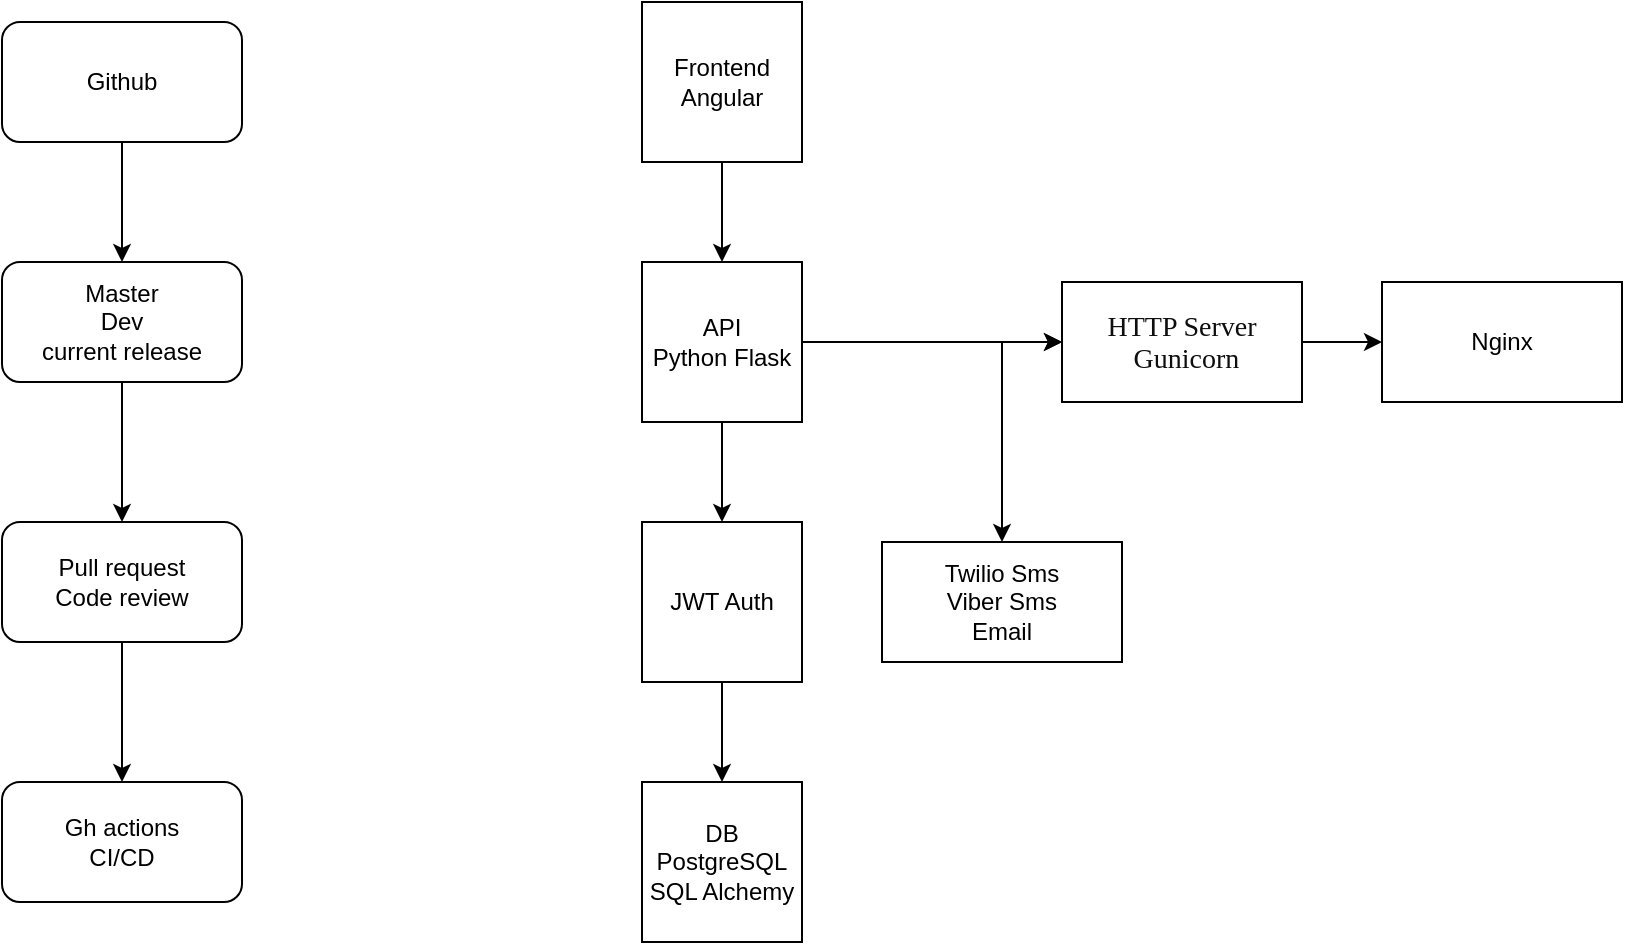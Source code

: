 <mxfile version="24.7.16" pages="2">
  <diagram name="Architecture" id="Y6Tyck1lAzMPh7k5vMig">
    <mxGraphModel dx="1242" dy="759" grid="1" gridSize="10" guides="1" tooltips="1" connect="1" arrows="1" fold="1" page="1" pageScale="1" pageWidth="827" pageHeight="1169" math="0" shadow="0">
      <root>
        <mxCell id="0" />
        <mxCell id="1" parent="0" />
        <mxCell id="Os6W5OBbQHfB_7nqvU-a-5" value="" style="edgeStyle=orthogonalEdgeStyle;rounded=0;orthogonalLoop=1;jettySize=auto;html=1;entryX=0.5;entryY=0;entryDx=0;entryDy=0;" edge="1" parent="1" source="Os6W5OBbQHfB_7nqvU-a-1" target="Os6W5OBbQHfB_7nqvU-a-2">
          <mxGeometry relative="1" as="geometry">
            <mxPoint x="420" y="160" as="targetPoint" />
          </mxGeometry>
        </mxCell>
        <mxCell id="Os6W5OBbQHfB_7nqvU-a-1" value="Frontend Angular" style="whiteSpace=wrap;html=1;aspect=fixed;" vertex="1" parent="1">
          <mxGeometry x="380" y="30" width="80" height="80" as="geometry" />
        </mxCell>
        <mxCell id="Os6W5OBbQHfB_7nqvU-a-7" style="edgeStyle=orthogonalEdgeStyle;rounded=0;orthogonalLoop=1;jettySize=auto;html=1;entryX=0.5;entryY=0;entryDx=0;entryDy=0;" edge="1" parent="1" source="Os6W5OBbQHfB_7nqvU-a-2" target="Os6W5OBbQHfB_7nqvU-a-6">
          <mxGeometry relative="1" as="geometry" />
        </mxCell>
        <mxCell id="Os6W5OBbQHfB_7nqvU-a-9" value="" style="edgeStyle=orthogonalEdgeStyle;rounded=0;orthogonalLoop=1;jettySize=auto;html=1;" edge="1" parent="1" source="Os6W5OBbQHfB_7nqvU-a-2" target="Os6W5OBbQHfB_7nqvU-a-8">
          <mxGeometry relative="1" as="geometry" />
        </mxCell>
        <mxCell id="egJQqBtmvQrggVCY3UHu-1" value="" style="edgeStyle=orthogonalEdgeStyle;rounded=0;orthogonalLoop=1;jettySize=auto;html=1;" edge="1" parent="1" source="Os6W5OBbQHfB_7nqvU-a-2" target="Os6W5OBbQHfB_7nqvU-a-8">
          <mxGeometry relative="1" as="geometry" />
        </mxCell>
        <mxCell id="egJQqBtmvQrggVCY3UHu-3" value="" style="edgeStyle=orthogonalEdgeStyle;rounded=0;orthogonalLoop=1;jettySize=auto;html=1;" edge="1" parent="1" source="Os6W5OBbQHfB_7nqvU-a-2" target="egJQqBtmvQrggVCY3UHu-2">
          <mxGeometry relative="1" as="geometry" />
        </mxCell>
        <mxCell id="Os6W5OBbQHfB_7nqvU-a-2" value="API&lt;br&gt;Python Flask" style="whiteSpace=wrap;html=1;aspect=fixed;" vertex="1" parent="1">
          <mxGeometry x="380" y="160" width="80" height="80" as="geometry" />
        </mxCell>
        <mxCell id="Os6W5OBbQHfB_7nqvU-a-3" value="DB&lt;div&gt;PostgreSQL&lt;br&gt;SQL Alchemy&lt;/div&gt;" style="whiteSpace=wrap;html=1;aspect=fixed;" vertex="1" parent="1">
          <mxGeometry x="380" y="420" width="80" height="80" as="geometry" />
        </mxCell>
        <mxCell id="Os6W5OBbQHfB_7nqvU-a-10" style="edgeStyle=orthogonalEdgeStyle;rounded=0;orthogonalLoop=1;jettySize=auto;html=1;" edge="1" parent="1" source="Os6W5OBbQHfB_7nqvU-a-6" target="Os6W5OBbQHfB_7nqvU-a-3">
          <mxGeometry relative="1" as="geometry" />
        </mxCell>
        <mxCell id="Os6W5OBbQHfB_7nqvU-a-6" value="JWT Auth" style="whiteSpace=wrap;html=1;aspect=fixed;" vertex="1" parent="1">
          <mxGeometry x="380" y="290" width="80" height="80" as="geometry" />
        </mxCell>
        <mxCell id="Os6W5OBbQHfB_7nqvU-a-12" value="" style="edgeStyle=orthogonalEdgeStyle;rounded=0;orthogonalLoop=1;jettySize=auto;html=1;" edge="1" parent="1" source="Os6W5OBbQHfB_7nqvU-a-8" target="Os6W5OBbQHfB_7nqvU-a-11">
          <mxGeometry relative="1" as="geometry" />
        </mxCell>
        <mxCell id="Os6W5OBbQHfB_7nqvU-a-8" value="&lt;p style=&quot;margin: 0px 0px 0px 13px; text-indent: -13px; font-variant-numeric: normal; font-variant-east-asian: normal; font-variant-alternates: normal; font-kerning: auto; font-optical-sizing: auto; font-feature-settings: normal; font-variation-settings: normal; font-variant-position: normal; font-stretch: normal; font-size: 14px; line-height: normal; font-family: &amp;quot;.SF NS&amp;quot;; color: rgb(14, 14, 14); text-align: start;&quot; class=&quot;p1&quot;&gt;HTTP Server&lt;br&gt;Gunicorn&lt;/p&gt;" style="whiteSpace=wrap;html=1;" vertex="1" parent="1">
          <mxGeometry x="590" y="170" width="120" height="60" as="geometry" />
        </mxCell>
        <mxCell id="Os6W5OBbQHfB_7nqvU-a-11" value="Nginx" style="whiteSpace=wrap;html=1;" vertex="1" parent="1">
          <mxGeometry x="750" y="170" width="120" height="60" as="geometry" />
        </mxCell>
        <mxCell id="Os6W5OBbQHfB_7nqvU-a-15" value="" style="edgeStyle=orthogonalEdgeStyle;rounded=0;orthogonalLoop=1;jettySize=auto;html=1;" edge="1" parent="1" source="Os6W5OBbQHfB_7nqvU-a-13" target="Os6W5OBbQHfB_7nqvU-a-14">
          <mxGeometry relative="1" as="geometry" />
        </mxCell>
        <mxCell id="Os6W5OBbQHfB_7nqvU-a-13" value="Github" style="rounded=1;whiteSpace=wrap;html=1;" vertex="1" parent="1">
          <mxGeometry x="60" y="40" width="120" height="60" as="geometry" />
        </mxCell>
        <mxCell id="Os6W5OBbQHfB_7nqvU-a-19" value="" style="edgeStyle=orthogonalEdgeStyle;rounded=0;orthogonalLoop=1;jettySize=auto;html=1;" edge="1" parent="1" source="Os6W5OBbQHfB_7nqvU-a-14" target="Os6W5OBbQHfB_7nqvU-a-18">
          <mxGeometry relative="1" as="geometry" />
        </mxCell>
        <mxCell id="Os6W5OBbQHfB_7nqvU-a-14" value="Master&lt;br&gt;Dev&lt;br&gt;current release" style="whiteSpace=wrap;html=1;rounded=1;" vertex="1" parent="1">
          <mxGeometry x="60" y="160" width="120" height="60" as="geometry" />
        </mxCell>
        <mxCell id="Os6W5OBbQHfB_7nqvU-a-21" style="edgeStyle=orthogonalEdgeStyle;rounded=0;orthogonalLoop=1;jettySize=auto;html=1;entryX=0.5;entryY=0;entryDx=0;entryDy=0;" edge="1" parent="1" source="Os6W5OBbQHfB_7nqvU-a-18" target="Os6W5OBbQHfB_7nqvU-a-20">
          <mxGeometry relative="1" as="geometry" />
        </mxCell>
        <mxCell id="Os6W5OBbQHfB_7nqvU-a-18" value="Pull request&lt;br&gt;Code review" style="whiteSpace=wrap;html=1;rounded=1;" vertex="1" parent="1">
          <mxGeometry x="60" y="290" width="120" height="60" as="geometry" />
        </mxCell>
        <mxCell id="Os6W5OBbQHfB_7nqvU-a-20" value="Gh actions &lt;br&gt;CI/CD" style="whiteSpace=wrap;html=1;rounded=1;" vertex="1" parent="1">
          <mxGeometry x="60" y="420" width="120" height="60" as="geometry" />
        </mxCell>
        <mxCell id="egJQqBtmvQrggVCY3UHu-2" value="Twilio Sms&lt;div&gt;Viber Sms&lt;/div&gt;&lt;div&gt;Email&lt;/div&gt;" style="whiteSpace=wrap;html=1;" vertex="1" parent="1">
          <mxGeometry x="500" y="300" width="120" height="60" as="geometry" />
        </mxCell>
      </root>
    </mxGraphModel>
  </diagram>
  <diagram id="r04UDNEH2hPesciaB1tm" name="DB">
    <mxGraphModel dx="2207" dy="843" grid="1" gridSize="10" guides="1" tooltips="1" connect="1" arrows="1" fold="1" page="1" pageScale="1" pageWidth="827" pageHeight="1169" math="0" shadow="0">
      <root>
        <mxCell id="0" />
        <mxCell id="1" parent="0" />
        <mxCell id="SyKCYeucRFfXBnNF7OEJ-5" value="" style="edgeStyle=orthogonalEdgeStyle;rounded=0;orthogonalLoop=1;jettySize=auto;html=1;" edge="1" parent="1" source="SyKCYeucRFfXBnNF7OEJ-2" target="SyKCYeucRFfXBnNF7OEJ-4">
          <mxGeometry relative="1" as="geometry" />
        </mxCell>
        <mxCell id="SyKCYeucRFfXBnNF7OEJ-7" value="" style="edgeStyle=orthogonalEdgeStyle;rounded=0;orthogonalLoop=1;jettySize=auto;html=1;" edge="1" parent="1" source="SyKCYeucRFfXBnNF7OEJ-2" target="SyKCYeucRFfXBnNF7OEJ-6">
          <mxGeometry relative="1" as="geometry" />
        </mxCell>
        <mxCell id="SyKCYeucRFfXBnNF7OEJ-9" value="" style="edgeStyle=orthogonalEdgeStyle;rounded=0;orthogonalLoop=1;jettySize=auto;html=1;" edge="1" parent="1" source="SyKCYeucRFfXBnNF7OEJ-2" target="SyKCYeucRFfXBnNF7OEJ-8">
          <mxGeometry relative="1" as="geometry" />
        </mxCell>
        <mxCell id="SyKCYeucRFfXBnNF7OEJ-11" value="" style="edgeStyle=orthogonalEdgeStyle;rounded=0;orthogonalLoop=1;jettySize=auto;html=1;" edge="1" parent="1" source="SyKCYeucRFfXBnNF7OEJ-2" target="SyKCYeucRFfXBnNF7OEJ-10">
          <mxGeometry relative="1" as="geometry" />
        </mxCell>
        <mxCell id="SyKCYeucRFfXBnNF7OEJ-13" value="" style="edgeStyle=orthogonalEdgeStyle;rounded=0;orthogonalLoop=1;jettySize=auto;html=1;" edge="1" parent="1" source="SyKCYeucRFfXBnNF7OEJ-2" target="SyKCYeucRFfXBnNF7OEJ-12">
          <mxGeometry relative="1" as="geometry" />
        </mxCell>
        <mxCell id="SyKCYeucRFfXBnNF7OEJ-15" value="" style="edgeStyle=orthogonalEdgeStyle;rounded=0;orthogonalLoop=1;jettySize=auto;html=1;" edge="1" parent="1" source="SyKCYeucRFfXBnNF7OEJ-2" target="SyKCYeucRFfXBnNF7OEJ-14">
          <mxGeometry relative="1" as="geometry" />
        </mxCell>
        <mxCell id="SyKCYeucRFfXBnNF7OEJ-17" value="" style="edgeStyle=orthogonalEdgeStyle;rounded=0;orthogonalLoop=1;jettySize=auto;html=1;" edge="1" parent="1" source="SyKCYeucRFfXBnNF7OEJ-2" target="SyKCYeucRFfXBnNF7OEJ-16">
          <mxGeometry relative="1" as="geometry" />
        </mxCell>
        <mxCell id="SyKCYeucRFfXBnNF7OEJ-19" value="" style="edgeStyle=orthogonalEdgeStyle;rounded=0;orthogonalLoop=1;jettySize=auto;html=1;" edge="1" parent="1" source="SyKCYeucRFfXBnNF7OEJ-2" target="SyKCYeucRFfXBnNF7OEJ-18">
          <mxGeometry relative="1" as="geometry" />
        </mxCell>
        <mxCell id="SyKCYeucRFfXBnNF7OEJ-29" value="" style="edgeStyle=orthogonalEdgeStyle;rounded=0;orthogonalLoop=1;jettySize=auto;html=1;" edge="1" parent="1" source="SyKCYeucRFfXBnNF7OEJ-2" target="SyKCYeucRFfXBnNF7OEJ-28">
          <mxGeometry relative="1" as="geometry" />
        </mxCell>
        <mxCell id="SyKCYeucRFfXBnNF7OEJ-35" value="" style="edgeStyle=orthogonalEdgeStyle;rounded=0;orthogonalLoop=1;jettySize=auto;html=1;" edge="1" parent="1" source="SyKCYeucRFfXBnNF7OEJ-2" target="SyKCYeucRFfXBnNF7OEJ-34">
          <mxGeometry relative="1" as="geometry" />
        </mxCell>
        <mxCell id="SyKCYeucRFfXBnNF7OEJ-39" value="" style="edgeStyle=orthogonalEdgeStyle;rounded=0;orthogonalLoop=1;jettySize=auto;html=1;" edge="1" parent="1" source="SyKCYeucRFfXBnNF7OEJ-2" target="SyKCYeucRFfXBnNF7OEJ-38">
          <mxGeometry relative="1" as="geometry" />
        </mxCell>
        <mxCell id="SyKCYeucRFfXBnNF7OEJ-41" value="" style="edgeStyle=orthogonalEdgeStyle;rounded=0;orthogonalLoop=1;jettySize=auto;html=1;" edge="1" parent="1" source="SyKCYeucRFfXBnNF7OEJ-2" target="SyKCYeucRFfXBnNF7OEJ-40">
          <mxGeometry relative="1" as="geometry" />
        </mxCell>
        <mxCell id="SyKCYeucRFfXBnNF7OEJ-43" value="" style="edgeStyle=orthogonalEdgeStyle;rounded=0;orthogonalLoop=1;jettySize=auto;html=1;" edge="1" parent="1" source="SyKCYeucRFfXBnNF7OEJ-2" target="SyKCYeucRFfXBnNF7OEJ-42">
          <mxGeometry relative="1" as="geometry" />
        </mxCell>
        <mxCell id="SyKCYeucRFfXBnNF7OEJ-62" value="" style="edgeStyle=orthogonalEdgeStyle;rounded=0;orthogonalLoop=1;jettySize=auto;html=1;" edge="1" parent="1" source="SyKCYeucRFfXBnNF7OEJ-2" target="SyKCYeucRFfXBnNF7OEJ-61">
          <mxGeometry relative="1" as="geometry" />
        </mxCell>
        <mxCell id="SyKCYeucRFfXBnNF7OEJ-2" value="Vehicles" style="rounded=1;whiteSpace=wrap;html=1;" vertex="1" parent="1">
          <mxGeometry x="50" y="100" width="120" height="60" as="geometry" />
        </mxCell>
        <mxCell id="SyKCYeucRFfXBnNF7OEJ-45" value="" style="edgeStyle=orthogonalEdgeStyle;rounded=0;orthogonalLoop=1;jettySize=auto;html=1;" edge="1" parent="1" source="SyKCYeucRFfXBnNF7OEJ-3" target="SyKCYeucRFfXBnNF7OEJ-44">
          <mxGeometry relative="1" as="geometry" />
        </mxCell>
        <mxCell id="SyKCYeucRFfXBnNF7OEJ-47" value="" style="edgeStyle=orthogonalEdgeStyle;rounded=0;orthogonalLoop=1;jettySize=auto;html=1;" edge="1" parent="1" source="SyKCYeucRFfXBnNF7OEJ-3" target="SyKCYeucRFfXBnNF7OEJ-46">
          <mxGeometry relative="1" as="geometry" />
        </mxCell>
        <mxCell id="SyKCYeucRFfXBnNF7OEJ-49" value="" style="edgeStyle=orthogonalEdgeStyle;rounded=0;orthogonalLoop=1;jettySize=auto;html=1;" edge="1" parent="1" source="SyKCYeucRFfXBnNF7OEJ-3" target="SyKCYeucRFfXBnNF7OEJ-48">
          <mxGeometry relative="1" as="geometry" />
        </mxCell>
        <mxCell id="SyKCYeucRFfXBnNF7OEJ-51" value="" style="edgeStyle=orthogonalEdgeStyle;rounded=0;orthogonalLoop=1;jettySize=auto;html=1;" edge="1" parent="1" source="SyKCYeucRFfXBnNF7OEJ-3" target="SyKCYeucRFfXBnNF7OEJ-50">
          <mxGeometry relative="1" as="geometry" />
        </mxCell>
        <mxCell id="SyKCYeucRFfXBnNF7OEJ-53" value="" style="edgeStyle=orthogonalEdgeStyle;rounded=0;orthogonalLoop=1;jettySize=auto;html=1;" edge="1" parent="1" source="SyKCYeucRFfXBnNF7OEJ-3" target="SyKCYeucRFfXBnNF7OEJ-52">
          <mxGeometry relative="1" as="geometry" />
        </mxCell>
        <mxCell id="SyKCYeucRFfXBnNF7OEJ-55" value="" style="edgeStyle=orthogonalEdgeStyle;rounded=0;orthogonalLoop=1;jettySize=auto;html=1;" edge="1" parent="1" source="SyKCYeucRFfXBnNF7OEJ-3" target="SyKCYeucRFfXBnNF7OEJ-54">
          <mxGeometry relative="1" as="geometry" />
        </mxCell>
        <mxCell id="SyKCYeucRFfXBnNF7OEJ-64" value="" style="edgeStyle=orthogonalEdgeStyle;rounded=0;orthogonalLoop=1;jettySize=auto;html=1;" edge="1" parent="1" source="SyKCYeucRFfXBnNF7OEJ-3" target="SyKCYeucRFfXBnNF7OEJ-63">
          <mxGeometry relative="1" as="geometry" />
        </mxCell>
        <mxCell id="SyKCYeucRFfXBnNF7OEJ-66" value="" style="edgeStyle=orthogonalEdgeStyle;rounded=0;orthogonalLoop=1;jettySize=auto;html=1;" edge="1" parent="1" source="SyKCYeucRFfXBnNF7OEJ-3" target="SyKCYeucRFfXBnNF7OEJ-65">
          <mxGeometry relative="1" as="geometry" />
        </mxCell>
        <mxCell id="SyKCYeucRFfXBnNF7OEJ-74" value="" style="edgeStyle=orthogonalEdgeStyle;rounded=0;orthogonalLoop=1;jettySize=auto;html=1;" edge="1" parent="1" source="SyKCYeucRFfXBnNF7OEJ-3" target="SyKCYeucRFfXBnNF7OEJ-73">
          <mxGeometry relative="1" as="geometry" />
        </mxCell>
        <mxCell id="SyKCYeucRFfXBnNF7OEJ-80" value="" style="edgeStyle=orthogonalEdgeStyle;rounded=0;orthogonalLoop=1;jettySize=auto;html=1;" edge="1" parent="1" source="SyKCYeucRFfXBnNF7OEJ-3" target="SyKCYeucRFfXBnNF7OEJ-79">
          <mxGeometry relative="1" as="geometry" />
        </mxCell>
        <mxCell id="SyKCYeucRFfXBnNF7OEJ-87" value="" style="edgeStyle=orthogonalEdgeStyle;rounded=0;orthogonalLoop=1;jettySize=auto;html=1;" edge="1" parent="1" source="SyKCYeucRFfXBnNF7OEJ-3" target="SyKCYeucRFfXBnNF7OEJ-86">
          <mxGeometry relative="1" as="geometry" />
        </mxCell>
        <mxCell id="SyKCYeucRFfXBnNF7OEJ-89" value="" style="edgeStyle=orthogonalEdgeStyle;rounded=0;orthogonalLoop=1;jettySize=auto;html=1;" edge="1" parent="1" source="SyKCYeucRFfXBnNF7OEJ-3" target="SyKCYeucRFfXBnNF7OEJ-88">
          <mxGeometry relative="1" as="geometry" />
        </mxCell>
        <mxCell id="SyKCYeucRFfXBnNF7OEJ-3" value="Employees" style="rounded=1;whiteSpace=wrap;html=1;" vertex="1" parent="1">
          <mxGeometry x="50" y="620" width="120" height="60" as="geometry" />
        </mxCell>
        <mxCell id="SyKCYeucRFfXBnNF7OEJ-4" value="License Plate&amp;nbsp;" style="whiteSpace=wrap;html=1;rounded=1;" vertex="1" parent="1">
          <mxGeometry x="-490" y="290" width="120" height="60" as="geometry" />
        </mxCell>
        <mxCell id="SyKCYeucRFfXBnNF7OEJ-6" value="Category" style="whiteSpace=wrap;html=1;rounded=1;" vertex="1" parent="1">
          <mxGeometry x="-360" y="290" width="120" height="60" as="geometry" />
        </mxCell>
        <mxCell id="SyKCYeucRFfXBnNF7OEJ-8" value="Eco Type" style="whiteSpace=wrap;html=1;rounded=1;" vertex="1" parent="1">
          <mxGeometry x="-230" y="290" width="120" height="60" as="geometry" />
        </mxCell>
        <mxCell id="SyKCYeucRFfXBnNF7OEJ-10" value="VIN" style="whiteSpace=wrap;html=1;rounded=1;" vertex="1" parent="1">
          <mxGeometry x="-100" y="290" width="120" height="60" as="geometry" />
        </mxCell>
        <mxCell id="SyKCYeucRFfXBnNF7OEJ-12" value="Make" style="whiteSpace=wrap;html=1;rounded=1;" vertex="1" parent="1">
          <mxGeometry x="30" y="290" width="120" height="60" as="geometry" />
        </mxCell>
        <mxCell id="SyKCYeucRFfXBnNF7OEJ-14" value="Year" style="whiteSpace=wrap;html=1;rounded=1;" vertex="1" parent="1">
          <mxGeometry x="160" y="290" width="120" height="60" as="geometry" />
        </mxCell>
        <mxCell id="SyKCYeucRFfXBnNF7OEJ-16" value="Model" style="whiteSpace=wrap;html=1;rounded=1;" vertex="1" parent="1">
          <mxGeometry x="290" y="290" width="120" height="60" as="geometry" />
        </mxCell>
        <mxCell id="SyKCYeucRFfXBnNF7OEJ-21" value="" style="edgeStyle=orthogonalEdgeStyle;rounded=0;orthogonalLoop=1;jettySize=auto;html=1;" edge="1" parent="1" source="SyKCYeucRFfXBnNF7OEJ-18" target="SyKCYeucRFfXBnNF7OEJ-20">
          <mxGeometry relative="1" as="geometry">
            <Array as="points">
              <mxPoint x="480" y="380" />
              <mxPoint x="60" y="380" />
            </Array>
          </mxGeometry>
        </mxCell>
        <mxCell id="SyKCYeucRFfXBnNF7OEJ-23" value="" style="edgeStyle=orthogonalEdgeStyle;rounded=0;orthogonalLoop=1;jettySize=auto;html=1;" edge="1" parent="1" source="SyKCYeucRFfXBnNF7OEJ-18" target="SyKCYeucRFfXBnNF7OEJ-22">
          <mxGeometry relative="1" as="geometry">
            <Array as="points">
              <mxPoint x="480" y="380" />
              <mxPoint x="200" y="380" />
            </Array>
          </mxGeometry>
        </mxCell>
        <mxCell id="SyKCYeucRFfXBnNF7OEJ-25" value="" style="edgeStyle=orthogonalEdgeStyle;rounded=0;orthogonalLoop=1;jettySize=auto;html=1;" edge="1" parent="1" source="SyKCYeucRFfXBnNF7OEJ-18" target="SyKCYeucRFfXBnNF7OEJ-24">
          <mxGeometry relative="1" as="geometry">
            <Array as="points">
              <mxPoint x="480" y="380" />
              <mxPoint x="340" y="380" />
            </Array>
          </mxGeometry>
        </mxCell>
        <mxCell id="SyKCYeucRFfXBnNF7OEJ-27" value="" style="edgeStyle=orthogonalEdgeStyle;rounded=0;orthogonalLoop=1;jettySize=auto;html=1;" edge="1" parent="1" source="SyKCYeucRFfXBnNF7OEJ-18" target="SyKCYeucRFfXBnNF7OEJ-26">
          <mxGeometry relative="1" as="geometry">
            <Array as="points">
              <mxPoint x="480" y="400" />
              <mxPoint x="480" y="400" />
            </Array>
          </mxGeometry>
        </mxCell>
        <mxCell id="SyKCYeucRFfXBnNF7OEJ-18" value="Insurance" style="whiteSpace=wrap;html=1;rounded=1;" vertex="1" parent="1">
          <mxGeometry x="420" y="290" width="120" height="60" as="geometry" />
        </mxCell>
        <mxCell id="SyKCYeucRFfXBnNF7OEJ-20" value="Type" style="whiteSpace=wrap;html=1;rounded=1;" vertex="1" parent="1">
          <mxGeometry y="450" width="120" height="60" as="geometry" />
        </mxCell>
        <mxCell id="SyKCYeucRFfXBnNF7OEJ-22" value="Period" style="whiteSpace=wrap;html=1;rounded=1;" vertex="1" parent="1">
          <mxGeometry x="140" y="450" width="120" height="60" as="geometry" />
        </mxCell>
        <mxCell id="SyKCYeucRFfXBnNF7OEJ-24" value="Expiry Date" style="whiteSpace=wrap;html=1;rounded=1;" vertex="1" parent="1">
          <mxGeometry x="280" y="450" width="120" height="60" as="geometry" />
        </mxCell>
        <mxCell id="SyKCYeucRFfXBnNF7OEJ-26" value="Provider" style="whiteSpace=wrap;html=1;rounded=1;" vertex="1" parent="1">
          <mxGeometry x="420" y="450" width="120" height="60" as="geometry" />
        </mxCell>
        <mxCell id="SyKCYeucRFfXBnNF7OEJ-33" value="" style="edgeStyle=orthogonalEdgeStyle;rounded=0;orthogonalLoop=1;jettySize=auto;html=1;" edge="1" parent="1" source="SyKCYeucRFfXBnNF7OEJ-28" target="SyKCYeucRFfXBnNF7OEJ-32">
          <mxGeometry relative="1" as="geometry" />
        </mxCell>
        <mxCell id="SyKCYeucRFfXBnNF7OEJ-28" value="Vehicle Inspection" style="whiteSpace=wrap;html=1;rounded=1;" vertex="1" parent="1">
          <mxGeometry x="550" y="290" width="120" height="60" as="geometry" />
        </mxCell>
        <mxCell id="SyKCYeucRFfXBnNF7OEJ-32" value="Expiry Date" style="whiteSpace=wrap;html=1;rounded=1;" vertex="1" parent="1">
          <mxGeometry x="550" y="450" width="120" height="60" as="geometry" />
        </mxCell>
        <mxCell id="SyKCYeucRFfXBnNF7OEJ-37" value="" style="edgeStyle=orthogonalEdgeStyle;rounded=0;orthogonalLoop=1;jettySize=auto;html=1;" edge="1" parent="1" source="SyKCYeucRFfXBnNF7OEJ-34" target="SyKCYeucRFfXBnNF7OEJ-36">
          <mxGeometry relative="1" as="geometry" />
        </mxCell>
        <mxCell id="SyKCYeucRFfXBnNF7OEJ-34" value="Tachograph Inspection" style="whiteSpace=wrap;html=1;rounded=1;" vertex="1" parent="1">
          <mxGeometry x="690" y="290" width="120" height="60" as="geometry" />
        </mxCell>
        <mxCell id="SyKCYeucRFfXBnNF7OEJ-36" value="Expiry Date" style="whiteSpace=wrap;html=1;rounded=1;" vertex="1" parent="1">
          <mxGeometry x="690" y="450" width="120" height="60" as="geometry" />
        </mxCell>
        <mxCell id="SyKCYeucRFfXBnNF7OEJ-38" value="Status" style="whiteSpace=wrap;html=1;rounded=1;" vertex="1" parent="1">
          <mxGeometry x="827" y="290" width="120" height="60" as="geometry" />
        </mxCell>
        <mxCell id="SyKCYeucRFfXBnNF7OEJ-40" value="Current Location" style="whiteSpace=wrap;html=1;rounded=1;" vertex="1" parent="1">
          <mxGeometry x="970" y="290" width="120" height="60" as="geometry" />
        </mxCell>
        <mxCell id="SyKCYeucRFfXBnNF7OEJ-42" value="Assign Driver" style="whiteSpace=wrap;html=1;rounded=1;" vertex="1" parent="1">
          <mxGeometry x="1110" y="290" width="120" height="60" as="geometry" />
        </mxCell>
        <mxCell id="SyKCYeucRFfXBnNF7OEJ-44" value="First Name" style="whiteSpace=wrap;html=1;rounded=1;" vertex="1" parent="1">
          <mxGeometry x="-440" y="750" width="120" height="60" as="geometry" />
        </mxCell>
        <mxCell id="SyKCYeucRFfXBnNF7OEJ-46" value="Last Name" style="whiteSpace=wrap;html=1;rounded=1;" vertex="1" parent="1">
          <mxGeometry x="-290" y="750" width="120" height="60" as="geometry" />
        </mxCell>
        <mxCell id="SyKCYeucRFfXBnNF7OEJ-48" value="Email" style="whiteSpace=wrap;html=1;rounded=1;" vertex="1" parent="1">
          <mxGeometry x="-140" y="750" width="120" height="60" as="geometry" />
        </mxCell>
        <mxCell id="SyKCYeucRFfXBnNF7OEJ-50" value="Phone" style="whiteSpace=wrap;html=1;rounded=1;" vertex="1" parent="1">
          <mxGeometry x="10" y="750" width="120" height="60" as="geometry" />
        </mxCell>
        <mxCell id="SyKCYeucRFfXBnNF7OEJ-52" value="Role" style="whiteSpace=wrap;html=1;rounded=1;" vertex="1" parent="1">
          <mxGeometry x="150" y="750" width="120" height="60" as="geometry" />
        </mxCell>
        <mxCell id="SyKCYeucRFfXBnNF7OEJ-57" value="" style="edgeStyle=orthogonalEdgeStyle;rounded=0;orthogonalLoop=1;jettySize=auto;html=1;" edge="1" parent="1" source="SyKCYeucRFfXBnNF7OEJ-54" target="SyKCYeucRFfXBnNF7OEJ-56">
          <mxGeometry relative="1" as="geometry" />
        </mxCell>
        <mxCell id="SyKCYeucRFfXBnNF7OEJ-58" value="" style="edgeStyle=orthogonalEdgeStyle;rounded=0;orthogonalLoop=1;jettySize=auto;html=1;" edge="1" parent="1" source="SyKCYeucRFfXBnNF7OEJ-54" target="SyKCYeucRFfXBnNF7OEJ-56">
          <mxGeometry relative="1" as="geometry" />
        </mxCell>
        <mxCell id="SyKCYeucRFfXBnNF7OEJ-60" value="" style="edgeStyle=orthogonalEdgeStyle;rounded=0;orthogonalLoop=1;jettySize=auto;html=1;" edge="1" parent="1" source="SyKCYeucRFfXBnNF7OEJ-54" target="SyKCYeucRFfXBnNF7OEJ-59">
          <mxGeometry relative="1" as="geometry" />
        </mxCell>
        <mxCell id="SyKCYeucRFfXBnNF7OEJ-54" value="Driver License" style="whiteSpace=wrap;html=1;rounded=1;" vertex="1" parent="1">
          <mxGeometry x="290" y="750" width="120" height="60" as="geometry" />
        </mxCell>
        <mxCell id="SyKCYeucRFfXBnNF7OEJ-56" value="Expiry Date" style="whiteSpace=wrap;html=1;rounded=1;" vertex="1" parent="1">
          <mxGeometry x="180" y="890" width="120" height="60" as="geometry" />
        </mxCell>
        <mxCell id="SyKCYeucRFfXBnNF7OEJ-59" value="Card Number" style="whiteSpace=wrap;html=1;rounded=1;" vertex="1" parent="1">
          <mxGeometry x="310" y="890" width="120" height="60" as="geometry" />
        </mxCell>
        <mxCell id="SyKCYeucRFfXBnNF7OEJ-61" value="Vehicles Attachments/Photo" style="whiteSpace=wrap;html=1;rounded=1;" vertex="1" parent="1">
          <mxGeometry x="1250" y="290" width="120" height="60" as="geometry" />
        </mxCell>
        <mxCell id="SyKCYeucRFfXBnNF7OEJ-63" value="Employees Attachments/Photos" style="whiteSpace=wrap;html=1;rounded=1;" vertex="1" parent="1">
          <mxGeometry x="1670" y="750" width="120" height="60" as="geometry" />
        </mxCell>
        <mxCell id="SyKCYeucRFfXBnNF7OEJ-68" value="" style="edgeStyle=orthogonalEdgeStyle;rounded=0;orthogonalLoop=1;jettySize=auto;html=1;" edge="1" parent="1" source="SyKCYeucRFfXBnNF7OEJ-65" target="SyKCYeucRFfXBnNF7OEJ-67">
          <mxGeometry relative="1" as="geometry" />
        </mxCell>
        <mxCell id="SyKCYeucRFfXBnNF7OEJ-70" value="" style="edgeStyle=orthogonalEdgeStyle;rounded=0;orthogonalLoop=1;jettySize=auto;html=1;" edge="1" parent="1" source="SyKCYeucRFfXBnNF7OEJ-65" target="SyKCYeucRFfXBnNF7OEJ-69">
          <mxGeometry relative="1" as="geometry" />
        </mxCell>
        <mxCell id="SyKCYeucRFfXBnNF7OEJ-72" value="" style="edgeStyle=orthogonalEdgeStyle;rounded=0;orthogonalLoop=1;jettySize=auto;html=1;" edge="1" parent="1" source="SyKCYeucRFfXBnNF7OEJ-65" target="SyKCYeucRFfXBnNF7OEJ-71">
          <mxGeometry relative="1" as="geometry" />
        </mxCell>
        <mxCell id="SyKCYeucRFfXBnNF7OEJ-65" value="Driver Identification" style="whiteSpace=wrap;html=1;rounded=1;" vertex="1" parent="1">
          <mxGeometry x="440" y="750" width="120" height="60" as="geometry" />
        </mxCell>
        <mxCell id="SyKCYeucRFfXBnNF7OEJ-67" value="Expiry Date" style="whiteSpace=wrap;html=1;rounded=1;" vertex="1" parent="1">
          <mxGeometry x="440" y="890" width="120" height="60" as="geometry" />
        </mxCell>
        <mxCell id="SyKCYeucRFfXBnNF7OEJ-69" value="Card Number" style="whiteSpace=wrap;html=1;rounded=1;" vertex="1" parent="1">
          <mxGeometry x="580" y="890" width="120" height="60" as="geometry" />
        </mxCell>
        <mxCell id="SyKCYeucRFfXBnNF7OEJ-71" value="EGN" style="whiteSpace=wrap;html=1;rounded=1;" vertex="1" parent="1">
          <mxGeometry x="720" y="890" width="120" height="60" as="geometry" />
        </mxCell>
        <mxCell id="SyKCYeucRFfXBnNF7OEJ-76" value="" style="edgeStyle=orthogonalEdgeStyle;rounded=0;orthogonalLoop=1;jettySize=auto;html=1;" edge="1" parent="1" source="SyKCYeucRFfXBnNF7OEJ-73" target="SyKCYeucRFfXBnNF7OEJ-75">
          <mxGeometry relative="1" as="geometry" />
        </mxCell>
        <mxCell id="SyKCYeucRFfXBnNF7OEJ-78" value="" style="edgeStyle=orthogonalEdgeStyle;rounded=0;orthogonalLoop=1;jettySize=auto;html=1;" edge="1" parent="1" source="SyKCYeucRFfXBnNF7OEJ-73" target="SyKCYeucRFfXBnNF7OEJ-77">
          <mxGeometry relative="1" as="geometry" />
        </mxCell>
        <mxCell id="SyKCYeucRFfXBnNF7OEJ-73" value="Driver Tachograph card" style="whiteSpace=wrap;html=1;rounded=1;" vertex="1" parent="1">
          <mxGeometry x="840" y="750" width="120" height="60" as="geometry" />
        </mxCell>
        <mxCell id="SyKCYeucRFfXBnNF7OEJ-75" value="Expiry Date" style="whiteSpace=wrap;html=1;rounded=1;" vertex="1" parent="1">
          <mxGeometry x="850" y="890" width="120" height="60" as="geometry" />
        </mxCell>
        <mxCell id="SyKCYeucRFfXBnNF7OEJ-77" value="Card Number" style="whiteSpace=wrap;html=1;rounded=1;" vertex="1" parent="1">
          <mxGeometry x="980" y="890" width="120" height="60" as="geometry" />
        </mxCell>
        <mxCell id="SyKCYeucRFfXBnNF7OEJ-82" value="" style="edgeStyle=orthogonalEdgeStyle;rounded=0;orthogonalLoop=1;jettySize=auto;html=1;" edge="1" parent="1" source="SyKCYeucRFfXBnNF7OEJ-79" target="SyKCYeucRFfXBnNF7OEJ-81">
          <mxGeometry relative="1" as="geometry" />
        </mxCell>
        <mxCell id="SyKCYeucRFfXBnNF7OEJ-83" value="" style="edgeStyle=orthogonalEdgeStyle;rounded=0;orthogonalLoop=1;jettySize=auto;html=1;" edge="1" parent="1" source="SyKCYeucRFfXBnNF7OEJ-79" target="SyKCYeucRFfXBnNF7OEJ-81">
          <mxGeometry relative="1" as="geometry" />
        </mxCell>
        <mxCell id="SyKCYeucRFfXBnNF7OEJ-85" value="" style="edgeStyle=orthogonalEdgeStyle;rounded=0;orthogonalLoop=1;jettySize=auto;html=1;" edge="1" parent="1" source="SyKCYeucRFfXBnNF7OEJ-79" target="SyKCYeucRFfXBnNF7OEJ-84">
          <mxGeometry relative="1" as="geometry" />
        </mxCell>
        <mxCell id="SyKCYeucRFfXBnNF7OEJ-79" value="Driver Qualification" style="whiteSpace=wrap;html=1;rounded=1;" vertex="1" parent="1">
          <mxGeometry x="1110" y="750" width="120" height="60" as="geometry" />
        </mxCell>
        <mxCell id="SyKCYeucRFfXBnNF7OEJ-81" value="Expiry Date" style="whiteSpace=wrap;html=1;rounded=1;" vertex="1" parent="1">
          <mxGeometry x="1110" y="890" width="120" height="60" as="geometry" />
        </mxCell>
        <mxCell id="SyKCYeucRFfXBnNF7OEJ-84" value="Card Number" style="whiteSpace=wrap;html=1;rounded=1;" vertex="1" parent="1">
          <mxGeometry x="1240.5" y="890" width="120" height="60" as="geometry" />
        </mxCell>
        <mxCell id="SyKCYeucRFfXBnNF7OEJ-86" value="Assigned Vehicle" style="whiteSpace=wrap;html=1;rounded=1;" vertex="1" parent="1">
          <mxGeometry x="1350" y="750" width="120" height="60" as="geometry" />
        </mxCell>
        <mxCell id="SyKCYeucRFfXBnNF7OEJ-88" value="Status" style="whiteSpace=wrap;html=1;rounded=1;" vertex="1" parent="1">
          <mxGeometry x="1510" y="750" width="120" height="60" as="geometry" />
        </mxCell>
        <mxCell id="h1_nUwXNRYLJScHFX_RZ-3" value="" style="edgeStyle=orthogonalEdgeStyle;rounded=0;orthogonalLoop=1;jettySize=auto;html=1;" edge="1" parent="1" source="h1_nUwXNRYLJScHFX_RZ-1" target="h1_nUwXNRYLJScHFX_RZ-2">
          <mxGeometry relative="1" as="geometry" />
        </mxCell>
        <mxCell id="h1_nUwXNRYLJScHFX_RZ-5" value="" style="edgeStyle=orthogonalEdgeStyle;rounded=0;orthogonalLoop=1;jettySize=auto;html=1;" edge="1" parent="1" source="h1_nUwXNRYLJScHFX_RZ-1" target="h1_nUwXNRYLJScHFX_RZ-4">
          <mxGeometry relative="1" as="geometry" />
        </mxCell>
        <mxCell id="h1_nUwXNRYLJScHFX_RZ-7" value="" style="edgeStyle=orthogonalEdgeStyle;rounded=0;orthogonalLoop=1;jettySize=auto;html=1;" edge="1" parent="1" source="h1_nUwXNRYLJScHFX_RZ-1" target="h1_nUwXNRYLJScHFX_RZ-6">
          <mxGeometry relative="1" as="geometry" />
        </mxCell>
        <mxCell id="h1_nUwXNRYLJScHFX_RZ-9" value="" style="edgeStyle=orthogonalEdgeStyle;rounded=0;orthogonalLoop=1;jettySize=auto;html=1;" edge="1" parent="1" source="h1_nUwXNRYLJScHFX_RZ-1" target="h1_nUwXNRYLJScHFX_RZ-8">
          <mxGeometry relative="1" as="geometry" />
        </mxCell>
        <mxCell id="h1_nUwXNRYLJScHFX_RZ-34" style="edgeStyle=orthogonalEdgeStyle;rounded=0;orthogonalLoop=1;jettySize=auto;html=1;" edge="1" parent="1" source="h1_nUwXNRYLJScHFX_RZ-1" target="h1_nUwXNRYLJScHFX_RZ-33">
          <mxGeometry relative="1" as="geometry" />
        </mxCell>
        <mxCell id="h1_nUwXNRYLJScHFX_RZ-1" value="Users" style="rounded=1;whiteSpace=wrap;html=1;" vertex="1" parent="1">
          <mxGeometry x="60" y="1180" width="120" height="60" as="geometry" />
        </mxCell>
        <mxCell id="h1_nUwXNRYLJScHFX_RZ-13" value="" style="edgeStyle=orthogonalEdgeStyle;rounded=0;orthogonalLoop=1;jettySize=auto;html=1;" edge="1" parent="1" source="h1_nUwXNRYLJScHFX_RZ-2" target="h1_nUwXNRYLJScHFX_RZ-12">
          <mxGeometry relative="1" as="geometry" />
        </mxCell>
        <mxCell id="h1_nUwXNRYLJScHFX_RZ-16" value="" style="edgeStyle=orthogonalEdgeStyle;rounded=0;orthogonalLoop=1;jettySize=auto;html=1;" edge="1" parent="1" source="h1_nUwXNRYLJScHFX_RZ-2" target="h1_nUwXNRYLJScHFX_RZ-12">
          <mxGeometry relative="1" as="geometry" />
        </mxCell>
        <mxCell id="h1_nUwXNRYLJScHFX_RZ-17" value="" style="edgeStyle=orthogonalEdgeStyle;rounded=0;orthogonalLoop=1;jettySize=auto;html=1;" edge="1" parent="1" source="h1_nUwXNRYLJScHFX_RZ-2" target="h1_nUwXNRYLJScHFX_RZ-12">
          <mxGeometry relative="1" as="geometry" />
        </mxCell>
        <mxCell id="h1_nUwXNRYLJScHFX_RZ-20" style="edgeStyle=orthogonalEdgeStyle;rounded=0;orthogonalLoop=1;jettySize=auto;html=1;" edge="1" parent="1" source="h1_nUwXNRYLJScHFX_RZ-2" target="h1_nUwXNRYLJScHFX_RZ-18">
          <mxGeometry relative="1" as="geometry" />
        </mxCell>
        <mxCell id="h1_nUwXNRYLJScHFX_RZ-22" value="" style="edgeStyle=orthogonalEdgeStyle;rounded=0;orthogonalLoop=1;jettySize=auto;html=1;" edge="1" parent="1" source="h1_nUwXNRYLJScHFX_RZ-2" target="h1_nUwXNRYLJScHFX_RZ-21">
          <mxGeometry relative="1" as="geometry">
            <Array as="points">
              <mxPoint x="-80" y="1450" />
              <mxPoint x="-80" y="1450" />
            </Array>
          </mxGeometry>
        </mxCell>
        <mxCell id="h1_nUwXNRYLJScHFX_RZ-2" value="Admin" style="whiteSpace=wrap;html=1;rounded=1;" vertex="1" parent="1">
          <mxGeometry x="-140" y="1320" width="120" height="60" as="geometry" />
        </mxCell>
        <mxCell id="h1_nUwXNRYLJScHFX_RZ-32" value="" style="edgeStyle=orthogonalEdgeStyle;rounded=0;orthogonalLoop=1;jettySize=auto;html=1;" edge="1" parent="1" source="h1_nUwXNRYLJScHFX_RZ-4" target="h1_nUwXNRYLJScHFX_RZ-31">
          <mxGeometry relative="1" as="geometry" />
        </mxCell>
        <mxCell id="h1_nUwXNRYLJScHFX_RZ-4" value="Guest" style="whiteSpace=wrap;html=1;rounded=1;" vertex="1" parent="1">
          <mxGeometry x="390" y="1320" width="120" height="60" as="geometry" />
        </mxCell>
        <mxCell id="h1_nUwXNRYLJScHFX_RZ-24" value="" style="edgeStyle=orthogonalEdgeStyle;rounded=0;orthogonalLoop=1;jettySize=auto;html=1;" edge="1" parent="1" source="h1_nUwXNRYLJScHFX_RZ-6" target="h1_nUwXNRYLJScHFX_RZ-23">
          <mxGeometry relative="1" as="geometry" />
        </mxCell>
        <mxCell id="h1_nUwXNRYLJScHFX_RZ-26" value="" style="edgeStyle=orthogonalEdgeStyle;rounded=0;orthogonalLoop=1;jettySize=auto;html=1;" edge="1" parent="1" source="h1_nUwXNRYLJScHFX_RZ-6" target="h1_nUwXNRYLJScHFX_RZ-23">
          <mxGeometry relative="1" as="geometry" />
        </mxCell>
        <mxCell id="h1_nUwXNRYLJScHFX_RZ-29" style="edgeStyle=orthogonalEdgeStyle;rounded=0;orthogonalLoop=1;jettySize=auto;html=1;" edge="1" parent="1" source="h1_nUwXNRYLJScHFX_RZ-6" target="h1_nUwXNRYLJScHFX_RZ-27">
          <mxGeometry relative="1" as="geometry" />
        </mxCell>
        <mxCell id="h1_nUwXNRYLJScHFX_RZ-30" style="edgeStyle=orthogonalEdgeStyle;rounded=0;orthogonalLoop=1;jettySize=auto;html=1;" edge="1" parent="1" source="h1_nUwXNRYLJScHFX_RZ-6" target="h1_nUwXNRYLJScHFX_RZ-28">
          <mxGeometry relative="1" as="geometry" />
        </mxCell>
        <mxCell id="h1_nUwXNRYLJScHFX_RZ-6" value="Employee" style="whiteSpace=wrap;html=1;rounded=1;" vertex="1" parent="1">
          <mxGeometry x="60" y="1320" width="120" height="60" as="geometry" />
        </mxCell>
        <mxCell id="h1_nUwXNRYLJScHFX_RZ-11" value="" style="edgeStyle=orthogonalEdgeStyle;rounded=0;orthogonalLoop=1;jettySize=auto;html=1;" edge="1" parent="1" source="h1_nUwXNRYLJScHFX_RZ-8" target="h1_nUwXNRYLJScHFX_RZ-10">
          <mxGeometry relative="1" as="geometry" />
        </mxCell>
        <mxCell id="h1_nUwXNRYLJScHFX_RZ-8" value="Developer" style="whiteSpace=wrap;html=1;rounded=1;" vertex="1" parent="1">
          <mxGeometry x="-340" y="1320" width="120" height="60" as="geometry" />
        </mxCell>
        <mxCell id="h1_nUwXNRYLJScHFX_RZ-10" value="All access to all projects" style="whiteSpace=wrap;html=1;rounded=1;" vertex="1" parent="1">
          <mxGeometry x="-340" y="1460" width="120" height="60" as="geometry" />
        </mxCell>
        <mxCell id="h1_nUwXNRYLJScHFX_RZ-12" value="CRUD operations" style="whiteSpace=wrap;html=1;rounded=1;" vertex="1" parent="1">
          <mxGeometry x="-200" y="1480" width="120" height="60" as="geometry" />
        </mxCell>
        <mxCell id="h1_nUwXNRYLJScHFX_RZ-18" value="Edit/See&amp;nbsp;&lt;span style=&quot;background-color: initial;&quot;&gt;History&lt;/span&gt;" style="whiteSpace=wrap;html=1;rounded=1;" vertex="1" parent="1">
          <mxGeometry x="-60" y="1480" width="120" height="60" as="geometry" />
        </mxCell>
        <mxCell id="h1_nUwXNRYLJScHFX_RZ-21" value="Add/Remove Employees/Users" style="whiteSpace=wrap;html=1;rounded=1;" vertex="1" parent="1">
          <mxGeometry x="-140" y="1590" width="120" height="60" as="geometry" />
        </mxCell>
        <mxCell id="h1_nUwXNRYLJScHFX_RZ-23" value="Limited CRUD operations" style="whiteSpace=wrap;html=1;rounded=1;" vertex="1" parent="1">
          <mxGeometry x="150" y="1480" width="120" height="60" as="geometry" />
        </mxCell>
        <mxCell id="h1_nUwXNRYLJScHFX_RZ-27" value="See History" style="whiteSpace=wrap;html=1;rounded=1;" vertex="1" parent="1">
          <mxGeometry x="280" y="1480" width="120" height="60" as="geometry" />
        </mxCell>
        <mxCell id="h1_nUwXNRYLJScHFX_RZ-28" value="Edit current user" style="whiteSpace=wrap;html=1;rounded=1;" vertex="1" parent="1">
          <mxGeometry x="60" y="1590" width="120" height="60" as="geometry" />
        </mxCell>
        <mxCell id="h1_nUwXNRYLJScHFX_RZ-31" value="Limited See" style="whiteSpace=wrap;html=1;rounded=1;" vertex="1" parent="1">
          <mxGeometry x="420" y="1480" width="120" height="60" as="geometry" />
        </mxCell>
        <mxCell id="h1_nUwXNRYLJScHFX_RZ-36" value="" style="edgeStyle=orthogonalEdgeStyle;rounded=0;orthogonalLoop=1;jettySize=auto;html=1;" edge="1" parent="1" source="h1_nUwXNRYLJScHFX_RZ-33" target="h1_nUwXNRYLJScHFX_RZ-35">
          <mxGeometry relative="1" as="geometry" />
        </mxCell>
        <mxCell id="h1_nUwXNRYLJScHFX_RZ-33" value="Truck Driver" style="whiteSpace=wrap;html=1;rounded=1;" vertex="1" parent="1">
          <mxGeometry x="560" y="1320" width="120" height="60" as="geometry" />
        </mxCell>
        <mxCell id="h1_nUwXNRYLJScHFX_RZ-35" value="TODO" style="whiteSpace=wrap;html=1;rounded=1;" vertex="1" parent="1">
          <mxGeometry x="570" y="1480" width="120" height="60" as="geometry" />
        </mxCell>
      </root>
    </mxGraphModel>
  </diagram>
</mxfile>
